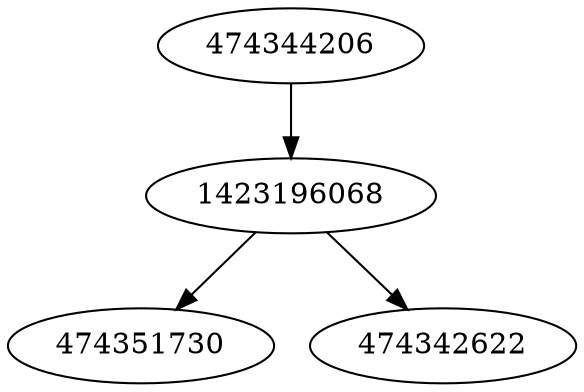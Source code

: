 strict digraph  {
474351730;
1423196068;
474342622;
474344206;
1423196068 -> 474342622;
1423196068 -> 474351730;
474344206 -> 1423196068;
}
